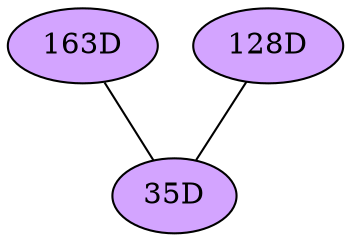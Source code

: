 // The Round Table
graph {
	"163D" [fillcolor="#D3A4FF" style=radial]
	"35D" [fillcolor="#D3A4FF" style=radial]
	"163D" -- "35D" [penwidth=1]
	"128D" [fillcolor="#D3A4FF" style=radial]
	"35D" [fillcolor="#D3A4FF" style=radial]
	"128D" -- "35D" [penwidth=1]
}
